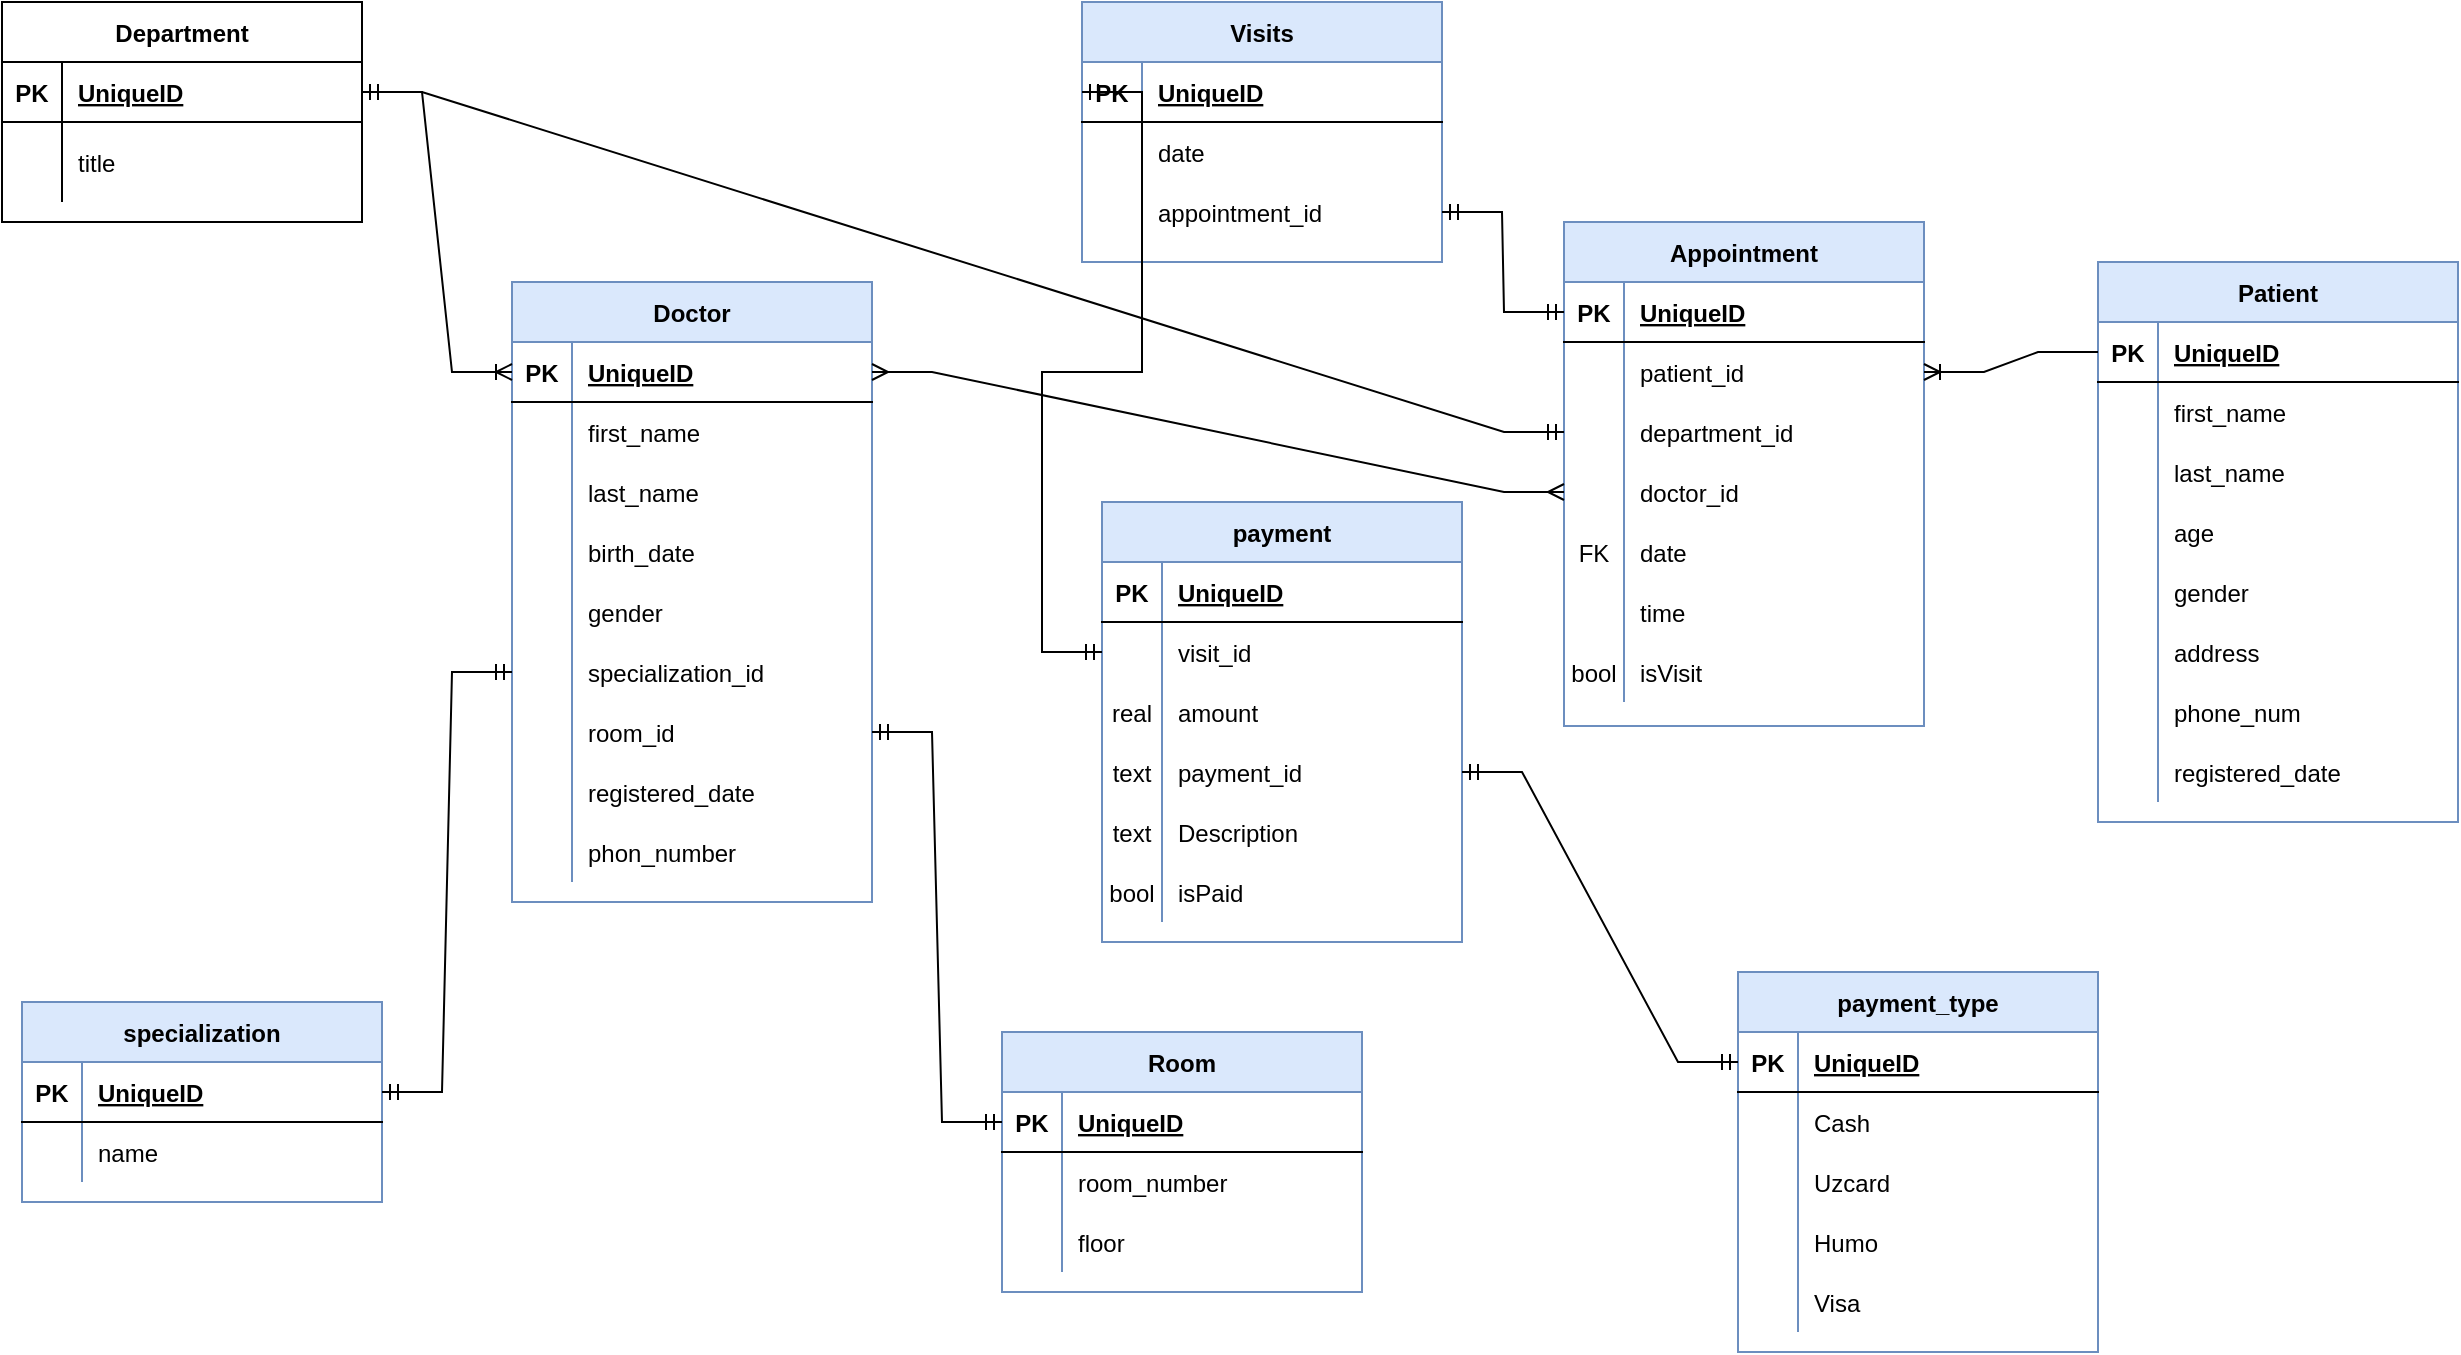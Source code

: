 <mxfile version="18.1.3" type="github" pages="2"><diagram id="1UZMCPJ7G4QK0lJZfHK3" name="Page-1"><mxGraphModel dx="1847" dy="768" grid="1" gridSize="10" guides="1" tooltips="1" connect="1" arrows="1" fold="1" page="1" pageScale="1" pageWidth="1654" pageHeight="2336" math="0" shadow="0"><root><mxCell id="0"/><mxCell id="1" parent="0"/><mxCell id="RbqxKeB2lzkSBw58VRss-2" value="Patient" style="shape=table;startSize=30;container=1;collapsible=1;childLayout=tableLayout;fixedRows=1;rowLines=0;fontStyle=1;align=center;resizeLast=1;fillColor=#dae8fc;strokeColor=#6c8ebf;" parent="1" vertex="1"><mxGeometry x="1068" y="150" width="180" height="280" as="geometry"/></mxCell><mxCell id="RbqxKeB2lzkSBw58VRss-3" value="" style="shape=tableRow;horizontal=0;startSize=0;swimlaneHead=0;swimlaneBody=0;fillColor=none;collapsible=0;dropTarget=0;points=[[0,0.5],[1,0.5]];portConstraint=eastwest;top=0;left=0;right=0;bottom=1;" parent="RbqxKeB2lzkSBw58VRss-2" vertex="1"><mxGeometry y="30" width="180" height="30" as="geometry"/></mxCell><mxCell id="RbqxKeB2lzkSBw58VRss-4" value="PK" style="shape=partialRectangle;connectable=0;fillColor=none;top=0;left=0;bottom=0;right=0;fontStyle=1;overflow=hidden;" parent="RbqxKeB2lzkSBw58VRss-3" vertex="1"><mxGeometry width="30" height="30" as="geometry"><mxRectangle width="30" height="30" as="alternateBounds"/></mxGeometry></mxCell><mxCell id="RbqxKeB2lzkSBw58VRss-5" value="UniqueID" style="shape=partialRectangle;connectable=0;fillColor=none;top=0;left=0;bottom=0;right=0;align=left;spacingLeft=6;fontStyle=5;overflow=hidden;" parent="RbqxKeB2lzkSBw58VRss-3" vertex="1"><mxGeometry x="30" width="150" height="30" as="geometry"><mxRectangle width="150" height="30" as="alternateBounds"/></mxGeometry></mxCell><mxCell id="RbqxKeB2lzkSBw58VRss-6" value="" style="shape=tableRow;horizontal=0;startSize=0;swimlaneHead=0;swimlaneBody=0;fillColor=none;collapsible=0;dropTarget=0;points=[[0,0.5],[1,0.5]];portConstraint=eastwest;top=0;left=0;right=0;bottom=0;" parent="RbqxKeB2lzkSBw58VRss-2" vertex="1"><mxGeometry y="60" width="180" height="30" as="geometry"/></mxCell><mxCell id="RbqxKeB2lzkSBw58VRss-7" value="" style="shape=partialRectangle;connectable=0;fillColor=none;top=0;left=0;bottom=0;right=0;editable=1;overflow=hidden;" parent="RbqxKeB2lzkSBw58VRss-6" vertex="1"><mxGeometry width="30" height="30" as="geometry"><mxRectangle width="30" height="30" as="alternateBounds"/></mxGeometry></mxCell><mxCell id="RbqxKeB2lzkSBw58VRss-8" value="first_name" style="shape=partialRectangle;connectable=0;fillColor=none;top=0;left=0;bottom=0;right=0;align=left;spacingLeft=6;overflow=hidden;" parent="RbqxKeB2lzkSBw58VRss-6" vertex="1"><mxGeometry x="30" width="150" height="30" as="geometry"><mxRectangle width="150" height="30" as="alternateBounds"/></mxGeometry></mxCell><mxCell id="RbqxKeB2lzkSBw58VRss-9" value="" style="shape=tableRow;horizontal=0;startSize=0;swimlaneHead=0;swimlaneBody=0;fillColor=none;collapsible=0;dropTarget=0;points=[[0,0.5],[1,0.5]];portConstraint=eastwest;top=0;left=0;right=0;bottom=0;" parent="RbqxKeB2lzkSBw58VRss-2" vertex="1"><mxGeometry y="90" width="180" height="30" as="geometry"/></mxCell><mxCell id="RbqxKeB2lzkSBw58VRss-10" value="" style="shape=partialRectangle;connectable=0;fillColor=none;top=0;left=0;bottom=0;right=0;editable=1;overflow=hidden;" parent="RbqxKeB2lzkSBw58VRss-9" vertex="1"><mxGeometry width="30" height="30" as="geometry"><mxRectangle width="30" height="30" as="alternateBounds"/></mxGeometry></mxCell><mxCell id="RbqxKeB2lzkSBw58VRss-11" value="last_name" style="shape=partialRectangle;connectable=0;fillColor=none;top=0;left=0;bottom=0;right=0;align=left;spacingLeft=6;overflow=hidden;" parent="RbqxKeB2lzkSBw58VRss-9" vertex="1"><mxGeometry x="30" width="150" height="30" as="geometry"><mxRectangle width="150" height="30" as="alternateBounds"/></mxGeometry></mxCell><mxCell id="RbqxKeB2lzkSBw58VRss-12" value="" style="shape=tableRow;horizontal=0;startSize=0;swimlaneHead=0;swimlaneBody=0;fillColor=none;collapsible=0;dropTarget=0;points=[[0,0.5],[1,0.5]];portConstraint=eastwest;top=0;left=0;right=0;bottom=0;" parent="RbqxKeB2lzkSBw58VRss-2" vertex="1"><mxGeometry y="120" width="180" height="30" as="geometry"/></mxCell><mxCell id="RbqxKeB2lzkSBw58VRss-13" value="" style="shape=partialRectangle;connectable=0;fillColor=none;top=0;left=0;bottom=0;right=0;editable=1;overflow=hidden;" parent="RbqxKeB2lzkSBw58VRss-12" vertex="1"><mxGeometry width="30" height="30" as="geometry"><mxRectangle width="30" height="30" as="alternateBounds"/></mxGeometry></mxCell><mxCell id="RbqxKeB2lzkSBw58VRss-14" value="age" style="shape=partialRectangle;connectable=0;fillColor=none;top=0;left=0;bottom=0;right=0;align=left;spacingLeft=6;overflow=hidden;" parent="RbqxKeB2lzkSBw58VRss-12" vertex="1"><mxGeometry x="30" width="150" height="30" as="geometry"><mxRectangle width="150" height="30" as="alternateBounds"/></mxGeometry></mxCell><mxCell id="RbqxKeB2lzkSBw58VRss-40" value="" style="shape=tableRow;horizontal=0;startSize=0;swimlaneHead=0;swimlaneBody=0;fillColor=none;collapsible=0;dropTarget=0;points=[[0,0.5],[1,0.5]];portConstraint=eastwest;top=0;left=0;right=0;bottom=0;" parent="RbqxKeB2lzkSBw58VRss-2" vertex="1"><mxGeometry y="150" width="180" height="30" as="geometry"/></mxCell><mxCell id="RbqxKeB2lzkSBw58VRss-41" value="" style="shape=partialRectangle;connectable=0;fillColor=none;top=0;left=0;bottom=0;right=0;editable=1;overflow=hidden;" parent="RbqxKeB2lzkSBw58VRss-40" vertex="1"><mxGeometry width="30" height="30" as="geometry"><mxRectangle width="30" height="30" as="alternateBounds"/></mxGeometry></mxCell><mxCell id="RbqxKeB2lzkSBw58VRss-42" value="gender" style="shape=partialRectangle;connectable=0;fillColor=none;top=0;left=0;bottom=0;right=0;align=left;spacingLeft=6;overflow=hidden;" parent="RbqxKeB2lzkSBw58VRss-40" vertex="1"><mxGeometry x="30" width="150" height="30" as="geometry"><mxRectangle width="150" height="30" as="alternateBounds"/></mxGeometry></mxCell><mxCell id="RbqxKeB2lzkSBw58VRss-80" value="" style="shape=tableRow;horizontal=0;startSize=0;swimlaneHead=0;swimlaneBody=0;fillColor=none;collapsible=0;dropTarget=0;points=[[0,0.5],[1,0.5]];portConstraint=eastwest;top=0;left=0;right=0;bottom=0;" parent="RbqxKeB2lzkSBw58VRss-2" vertex="1"><mxGeometry y="180" width="180" height="30" as="geometry"/></mxCell><mxCell id="RbqxKeB2lzkSBw58VRss-81" value="" style="shape=partialRectangle;connectable=0;fillColor=none;top=0;left=0;bottom=0;right=0;editable=1;overflow=hidden;" parent="RbqxKeB2lzkSBw58VRss-80" vertex="1"><mxGeometry width="30" height="30" as="geometry"><mxRectangle width="30" height="30" as="alternateBounds"/></mxGeometry></mxCell><mxCell id="RbqxKeB2lzkSBw58VRss-82" value="address" style="shape=partialRectangle;connectable=0;fillColor=none;top=0;left=0;bottom=0;right=0;align=left;spacingLeft=6;overflow=hidden;" parent="RbqxKeB2lzkSBw58VRss-80" vertex="1"><mxGeometry x="30" width="150" height="30" as="geometry"><mxRectangle width="150" height="30" as="alternateBounds"/></mxGeometry></mxCell><mxCell id="RbqxKeB2lzkSBw58VRss-84" value="" style="shape=tableRow;horizontal=0;startSize=0;swimlaneHead=0;swimlaneBody=0;fillColor=none;collapsible=0;dropTarget=0;points=[[0,0.5],[1,0.5]];portConstraint=eastwest;top=0;left=0;right=0;bottom=0;" parent="RbqxKeB2lzkSBw58VRss-2" vertex="1"><mxGeometry y="210" width="180" height="30" as="geometry"/></mxCell><mxCell id="RbqxKeB2lzkSBw58VRss-85" value="" style="shape=partialRectangle;connectable=0;fillColor=none;top=0;left=0;bottom=0;right=0;editable=1;overflow=hidden;" parent="RbqxKeB2lzkSBw58VRss-84" vertex="1"><mxGeometry width="30" height="30" as="geometry"><mxRectangle width="30" height="30" as="alternateBounds"/></mxGeometry></mxCell><mxCell id="RbqxKeB2lzkSBw58VRss-86" value="phone_num" style="shape=partialRectangle;connectable=0;fillColor=none;top=0;left=0;bottom=0;right=0;align=left;spacingLeft=6;overflow=hidden;" parent="RbqxKeB2lzkSBw58VRss-84" vertex="1"><mxGeometry x="30" width="150" height="30" as="geometry"><mxRectangle width="150" height="30" as="alternateBounds"/></mxGeometry></mxCell><mxCell id="RbqxKeB2lzkSBw58VRss-36" value="" style="shape=tableRow;horizontal=0;startSize=0;swimlaneHead=0;swimlaneBody=0;fillColor=none;collapsible=0;dropTarget=0;points=[[0,0.5],[1,0.5]];portConstraint=eastwest;top=0;left=0;right=0;bottom=0;" parent="RbqxKeB2lzkSBw58VRss-2" vertex="1"><mxGeometry y="240" width="180" height="30" as="geometry"/></mxCell><mxCell id="RbqxKeB2lzkSBw58VRss-37" value="" style="shape=partialRectangle;connectable=0;fillColor=none;top=0;left=0;bottom=0;right=0;editable=1;overflow=hidden;" parent="RbqxKeB2lzkSBw58VRss-36" vertex="1"><mxGeometry width="30" height="30" as="geometry"><mxRectangle width="30" height="30" as="alternateBounds"/></mxGeometry></mxCell><mxCell id="RbqxKeB2lzkSBw58VRss-38" value="registered_date" style="shape=partialRectangle;connectable=0;fillColor=none;top=0;left=0;bottom=0;right=0;align=left;spacingLeft=6;overflow=hidden;" parent="RbqxKeB2lzkSBw58VRss-36" vertex="1"><mxGeometry x="30" width="150" height="30" as="geometry"><mxRectangle width="150" height="30" as="alternateBounds"/></mxGeometry></mxCell><mxCell id="RbqxKeB2lzkSBw58VRss-15" value="Room" style="shape=table;startSize=30;container=1;collapsible=1;childLayout=tableLayout;fixedRows=1;rowLines=0;fontStyle=1;align=center;resizeLast=1;fillColor=#dae8fc;strokeColor=#6c8ebf;" parent="1" vertex="1"><mxGeometry x="520" y="535" width="180" height="130" as="geometry"/></mxCell><mxCell id="RbqxKeB2lzkSBw58VRss-16" value="" style="shape=tableRow;horizontal=0;startSize=0;swimlaneHead=0;swimlaneBody=0;fillColor=none;collapsible=0;dropTarget=0;points=[[0,0.5],[1,0.5]];portConstraint=eastwest;top=0;left=0;right=0;bottom=1;" parent="RbqxKeB2lzkSBw58VRss-15" vertex="1"><mxGeometry y="30" width="180" height="30" as="geometry"/></mxCell><mxCell id="RbqxKeB2lzkSBw58VRss-17" value="PK" style="shape=partialRectangle;connectable=0;fillColor=none;top=0;left=0;bottom=0;right=0;fontStyle=1;overflow=hidden;" parent="RbqxKeB2lzkSBw58VRss-16" vertex="1"><mxGeometry width="30" height="30" as="geometry"><mxRectangle width="30" height="30" as="alternateBounds"/></mxGeometry></mxCell><mxCell id="RbqxKeB2lzkSBw58VRss-18" value="UniqueID" style="shape=partialRectangle;connectable=0;fillColor=none;top=0;left=0;bottom=0;right=0;align=left;spacingLeft=6;fontStyle=5;overflow=hidden;" parent="RbqxKeB2lzkSBw58VRss-16" vertex="1"><mxGeometry x="30" width="150" height="30" as="geometry"><mxRectangle width="150" height="30" as="alternateBounds"/></mxGeometry></mxCell><mxCell id="RbqxKeB2lzkSBw58VRss-19" value="" style="shape=tableRow;horizontal=0;startSize=0;swimlaneHead=0;swimlaneBody=0;fillColor=none;collapsible=0;dropTarget=0;points=[[0,0.5],[1,0.5]];portConstraint=eastwest;top=0;left=0;right=0;bottom=0;" parent="RbqxKeB2lzkSBw58VRss-15" vertex="1"><mxGeometry y="60" width="180" height="30" as="geometry"/></mxCell><mxCell id="RbqxKeB2lzkSBw58VRss-20" value="" style="shape=partialRectangle;connectable=0;fillColor=none;top=0;left=0;bottom=0;right=0;editable=1;overflow=hidden;" parent="RbqxKeB2lzkSBw58VRss-19" vertex="1"><mxGeometry width="30" height="30" as="geometry"><mxRectangle width="30" height="30" as="alternateBounds"/></mxGeometry></mxCell><mxCell id="RbqxKeB2lzkSBw58VRss-21" value="room_number" style="shape=partialRectangle;connectable=0;fillColor=none;top=0;left=0;bottom=0;right=0;align=left;spacingLeft=6;overflow=hidden;" parent="RbqxKeB2lzkSBw58VRss-19" vertex="1"><mxGeometry x="30" width="150" height="30" as="geometry"><mxRectangle width="150" height="30" as="alternateBounds"/></mxGeometry></mxCell><mxCell id="RbqxKeB2lzkSBw58VRss-22" value="" style="shape=tableRow;horizontal=0;startSize=0;swimlaneHead=0;swimlaneBody=0;fillColor=none;collapsible=0;dropTarget=0;points=[[0,0.5],[1,0.5]];portConstraint=eastwest;top=0;left=0;right=0;bottom=0;" parent="RbqxKeB2lzkSBw58VRss-15" vertex="1"><mxGeometry y="90" width="180" height="30" as="geometry"/></mxCell><mxCell id="RbqxKeB2lzkSBw58VRss-23" value="" style="shape=partialRectangle;connectable=0;fillColor=none;top=0;left=0;bottom=0;right=0;editable=1;overflow=hidden;" parent="RbqxKeB2lzkSBw58VRss-22" vertex="1"><mxGeometry width="30" height="30" as="geometry"><mxRectangle width="30" height="30" as="alternateBounds"/></mxGeometry></mxCell><mxCell id="RbqxKeB2lzkSBw58VRss-24" value="floor" style="shape=partialRectangle;connectable=0;fillColor=none;top=0;left=0;bottom=0;right=0;align=left;spacingLeft=6;overflow=hidden;" parent="RbqxKeB2lzkSBw58VRss-22" vertex="1"><mxGeometry x="30" width="150" height="30" as="geometry"><mxRectangle width="150" height="30" as="alternateBounds"/></mxGeometry></mxCell><mxCell id="RbqxKeB2lzkSBw58VRss-43" value="Doctor" style="shape=table;startSize=30;container=1;collapsible=1;childLayout=tableLayout;fixedRows=1;rowLines=0;fontStyle=1;align=center;resizeLast=1;fillColor=#dae8fc;strokeColor=#6c8ebf;" parent="1" vertex="1"><mxGeometry x="275" y="160" width="180" height="310" as="geometry"/></mxCell><mxCell id="RbqxKeB2lzkSBw58VRss-44" value="" style="shape=tableRow;horizontal=0;startSize=0;swimlaneHead=0;swimlaneBody=0;fillColor=none;collapsible=0;dropTarget=0;points=[[0,0.5],[1,0.5]];portConstraint=eastwest;top=0;left=0;right=0;bottom=1;" parent="RbqxKeB2lzkSBw58VRss-43" vertex="1"><mxGeometry y="30" width="180" height="30" as="geometry"/></mxCell><mxCell id="RbqxKeB2lzkSBw58VRss-45" value="PK" style="shape=partialRectangle;connectable=0;fillColor=none;top=0;left=0;bottom=0;right=0;fontStyle=1;overflow=hidden;" parent="RbqxKeB2lzkSBw58VRss-44" vertex="1"><mxGeometry width="30" height="30" as="geometry"><mxRectangle width="30" height="30" as="alternateBounds"/></mxGeometry></mxCell><mxCell id="RbqxKeB2lzkSBw58VRss-46" value="UniqueID" style="shape=partialRectangle;connectable=0;fillColor=none;top=0;left=0;bottom=0;right=0;align=left;spacingLeft=6;fontStyle=5;overflow=hidden;" parent="RbqxKeB2lzkSBw58VRss-44" vertex="1"><mxGeometry x="30" width="150" height="30" as="geometry"><mxRectangle width="150" height="30" as="alternateBounds"/></mxGeometry></mxCell><mxCell id="RbqxKeB2lzkSBw58VRss-47" value="" style="shape=tableRow;horizontal=0;startSize=0;swimlaneHead=0;swimlaneBody=0;fillColor=none;collapsible=0;dropTarget=0;points=[[0,0.5],[1,0.5]];portConstraint=eastwest;top=0;left=0;right=0;bottom=0;" parent="RbqxKeB2lzkSBw58VRss-43" vertex="1"><mxGeometry y="60" width="180" height="30" as="geometry"/></mxCell><mxCell id="RbqxKeB2lzkSBw58VRss-48" value="" style="shape=partialRectangle;connectable=0;fillColor=none;top=0;left=0;bottom=0;right=0;editable=1;overflow=hidden;" parent="RbqxKeB2lzkSBw58VRss-47" vertex="1"><mxGeometry width="30" height="30" as="geometry"><mxRectangle width="30" height="30" as="alternateBounds"/></mxGeometry></mxCell><mxCell id="RbqxKeB2lzkSBw58VRss-49" value="first_name" style="shape=partialRectangle;connectable=0;fillColor=none;top=0;left=0;bottom=0;right=0;align=left;spacingLeft=6;overflow=hidden;" parent="RbqxKeB2lzkSBw58VRss-47" vertex="1"><mxGeometry x="30" width="150" height="30" as="geometry"><mxRectangle width="150" height="30" as="alternateBounds"/></mxGeometry></mxCell><mxCell id="RbqxKeB2lzkSBw58VRss-50" value="" style="shape=tableRow;horizontal=0;startSize=0;swimlaneHead=0;swimlaneBody=0;fillColor=none;collapsible=0;dropTarget=0;points=[[0,0.5],[1,0.5]];portConstraint=eastwest;top=0;left=0;right=0;bottom=0;" parent="RbqxKeB2lzkSBw58VRss-43" vertex="1"><mxGeometry y="90" width="180" height="30" as="geometry"/></mxCell><mxCell id="RbqxKeB2lzkSBw58VRss-51" value="" style="shape=partialRectangle;connectable=0;fillColor=none;top=0;left=0;bottom=0;right=0;editable=1;overflow=hidden;" parent="RbqxKeB2lzkSBw58VRss-50" vertex="1"><mxGeometry width="30" height="30" as="geometry"><mxRectangle width="30" height="30" as="alternateBounds"/></mxGeometry></mxCell><mxCell id="RbqxKeB2lzkSBw58VRss-52" value="last_name" style="shape=partialRectangle;connectable=0;fillColor=none;top=0;left=0;bottom=0;right=0;align=left;spacingLeft=6;overflow=hidden;" parent="RbqxKeB2lzkSBw58VRss-50" vertex="1"><mxGeometry x="30" width="150" height="30" as="geometry"><mxRectangle width="150" height="30" as="alternateBounds"/></mxGeometry></mxCell><mxCell id="RbqxKeB2lzkSBw58VRss-53" value="" style="shape=tableRow;horizontal=0;startSize=0;swimlaneHead=0;swimlaneBody=0;fillColor=none;collapsible=0;dropTarget=0;points=[[0,0.5],[1,0.5]];portConstraint=eastwest;top=0;left=0;right=0;bottom=0;" parent="RbqxKeB2lzkSBw58VRss-43" vertex="1"><mxGeometry y="120" width="180" height="30" as="geometry"/></mxCell><mxCell id="RbqxKeB2lzkSBw58VRss-54" value="" style="shape=partialRectangle;connectable=0;fillColor=none;top=0;left=0;bottom=0;right=0;editable=1;overflow=hidden;" parent="RbqxKeB2lzkSBw58VRss-53" vertex="1"><mxGeometry width="30" height="30" as="geometry"><mxRectangle width="30" height="30" as="alternateBounds"/></mxGeometry></mxCell><mxCell id="RbqxKeB2lzkSBw58VRss-55" value="birth_date" style="shape=partialRectangle;connectable=0;fillColor=none;top=0;left=0;bottom=0;right=0;align=left;spacingLeft=6;overflow=hidden;" parent="RbqxKeB2lzkSBw58VRss-53" vertex="1"><mxGeometry x="30" width="150" height="30" as="geometry"><mxRectangle width="150" height="30" as="alternateBounds"/></mxGeometry></mxCell><mxCell id="RbqxKeB2lzkSBw58VRss-118" value="" style="shape=tableRow;horizontal=0;startSize=0;swimlaneHead=0;swimlaneBody=0;fillColor=none;collapsible=0;dropTarget=0;points=[[0,0.5],[1,0.5]];portConstraint=eastwest;top=0;left=0;right=0;bottom=0;" parent="RbqxKeB2lzkSBw58VRss-43" vertex="1"><mxGeometry y="150" width="180" height="30" as="geometry"/></mxCell><mxCell id="RbqxKeB2lzkSBw58VRss-119" value="" style="shape=partialRectangle;connectable=0;fillColor=none;top=0;left=0;bottom=0;right=0;editable=1;overflow=hidden;" parent="RbqxKeB2lzkSBw58VRss-118" vertex="1"><mxGeometry width="30" height="30" as="geometry"><mxRectangle width="30" height="30" as="alternateBounds"/></mxGeometry></mxCell><mxCell id="RbqxKeB2lzkSBw58VRss-120" value="gender" style="shape=partialRectangle;connectable=0;fillColor=none;top=0;left=0;bottom=0;right=0;align=left;spacingLeft=6;overflow=hidden;" parent="RbqxKeB2lzkSBw58VRss-118" vertex="1"><mxGeometry x="30" width="150" height="30" as="geometry"><mxRectangle width="150" height="30" as="alternateBounds"/></mxGeometry></mxCell><mxCell id="RbqxKeB2lzkSBw58VRss-57" value="" style="shape=tableRow;horizontal=0;startSize=0;swimlaneHead=0;swimlaneBody=0;fillColor=none;collapsible=0;dropTarget=0;points=[[0,0.5],[1,0.5]];portConstraint=eastwest;top=0;left=0;right=0;bottom=0;" parent="RbqxKeB2lzkSBw58VRss-43" vertex="1"><mxGeometry y="180" width="180" height="30" as="geometry"/></mxCell><mxCell id="RbqxKeB2lzkSBw58VRss-58" value="" style="shape=partialRectangle;connectable=0;fillColor=none;top=0;left=0;bottom=0;right=0;editable=1;overflow=hidden;" parent="RbqxKeB2lzkSBw58VRss-57" vertex="1"><mxGeometry width="30" height="30" as="geometry"><mxRectangle width="30" height="30" as="alternateBounds"/></mxGeometry></mxCell><mxCell id="RbqxKeB2lzkSBw58VRss-59" value="specialization_id" style="shape=partialRectangle;connectable=0;fillColor=none;top=0;left=0;bottom=0;right=0;align=left;spacingLeft=6;overflow=hidden;" parent="RbqxKeB2lzkSBw58VRss-57" vertex="1"><mxGeometry x="30" width="150" height="30" as="geometry"><mxRectangle width="150" height="30" as="alternateBounds"/></mxGeometry></mxCell><mxCell id="RbqxKeB2lzkSBw58VRss-60" value="" style="shape=tableRow;horizontal=0;startSize=0;swimlaneHead=0;swimlaneBody=0;fillColor=none;collapsible=0;dropTarget=0;points=[[0,0.5],[1,0.5]];portConstraint=eastwest;top=0;left=0;right=0;bottom=0;" parent="RbqxKeB2lzkSBw58VRss-43" vertex="1"><mxGeometry y="210" width="180" height="30" as="geometry"/></mxCell><mxCell id="RbqxKeB2lzkSBw58VRss-61" value="" style="shape=partialRectangle;connectable=0;fillColor=none;top=0;left=0;bottom=0;right=0;editable=1;overflow=hidden;" parent="RbqxKeB2lzkSBw58VRss-60" vertex="1"><mxGeometry width="30" height="30" as="geometry"><mxRectangle width="30" height="30" as="alternateBounds"/></mxGeometry></mxCell><mxCell id="RbqxKeB2lzkSBw58VRss-62" value="room_id" style="shape=partialRectangle;connectable=0;fillColor=none;top=0;left=0;bottom=0;right=0;align=left;spacingLeft=6;overflow=hidden;" parent="RbqxKeB2lzkSBw58VRss-60" vertex="1"><mxGeometry x="30" width="150" height="30" as="geometry"><mxRectangle width="150" height="30" as="alternateBounds"/></mxGeometry></mxCell><mxCell id="RbqxKeB2lzkSBw58VRss-63" value="" style="shape=tableRow;horizontal=0;startSize=0;swimlaneHead=0;swimlaneBody=0;fillColor=none;collapsible=0;dropTarget=0;points=[[0,0.5],[1,0.5]];portConstraint=eastwest;top=0;left=0;right=0;bottom=0;" parent="RbqxKeB2lzkSBw58VRss-43" vertex="1"><mxGeometry y="240" width="180" height="30" as="geometry"/></mxCell><mxCell id="RbqxKeB2lzkSBw58VRss-64" value="" style="shape=partialRectangle;connectable=0;fillColor=none;top=0;left=0;bottom=0;right=0;editable=1;overflow=hidden;" parent="RbqxKeB2lzkSBw58VRss-63" vertex="1"><mxGeometry width="30" height="30" as="geometry"><mxRectangle width="30" height="30" as="alternateBounds"/></mxGeometry></mxCell><mxCell id="RbqxKeB2lzkSBw58VRss-65" value="registered_date" style="shape=partialRectangle;connectable=0;fillColor=none;top=0;left=0;bottom=0;right=0;align=left;spacingLeft=6;overflow=hidden;" parent="RbqxKeB2lzkSBw58VRss-63" vertex="1"><mxGeometry x="30" width="150" height="30" as="geometry"><mxRectangle width="150" height="30" as="alternateBounds"/></mxGeometry></mxCell><mxCell id="FU3_HG3qRg0D6wSIpd39-19" value="" style="shape=tableRow;horizontal=0;startSize=0;swimlaneHead=0;swimlaneBody=0;fillColor=none;collapsible=0;dropTarget=0;points=[[0,0.5],[1,0.5]];portConstraint=eastwest;top=0;left=0;right=0;bottom=0;" parent="RbqxKeB2lzkSBw58VRss-43" vertex="1"><mxGeometry y="270" width="180" height="30" as="geometry"/></mxCell><mxCell id="FU3_HG3qRg0D6wSIpd39-20" value="" style="shape=partialRectangle;connectable=0;fillColor=none;top=0;left=0;bottom=0;right=0;editable=1;overflow=hidden;" parent="FU3_HG3qRg0D6wSIpd39-19" vertex="1"><mxGeometry width="30" height="30" as="geometry"><mxRectangle width="30" height="30" as="alternateBounds"/></mxGeometry></mxCell><mxCell id="FU3_HG3qRg0D6wSIpd39-21" value="phon_number" style="shape=partialRectangle;connectable=0;fillColor=none;top=0;left=0;bottom=0;right=0;align=left;spacingLeft=6;overflow=hidden;" parent="FU3_HG3qRg0D6wSIpd39-19" vertex="1"><mxGeometry x="30" width="150" height="30" as="geometry"><mxRectangle width="150" height="30" as="alternateBounds"/></mxGeometry></mxCell><mxCell id="RbqxKeB2lzkSBw58VRss-66" value="specialization" style="shape=table;startSize=30;container=1;collapsible=1;childLayout=tableLayout;fixedRows=1;rowLines=0;fontStyle=1;align=center;resizeLast=1;fillColor=#dae8fc;strokeColor=#6c8ebf;" parent="1" vertex="1"><mxGeometry x="30" y="520" width="180" height="100" as="geometry"/></mxCell><mxCell id="RbqxKeB2lzkSBw58VRss-67" value="" style="shape=tableRow;horizontal=0;startSize=0;swimlaneHead=0;swimlaneBody=0;fillColor=none;collapsible=0;dropTarget=0;points=[[0,0.5],[1,0.5]];portConstraint=eastwest;top=0;left=0;right=0;bottom=1;" parent="RbqxKeB2lzkSBw58VRss-66" vertex="1"><mxGeometry y="30" width="180" height="30" as="geometry"/></mxCell><mxCell id="RbqxKeB2lzkSBw58VRss-68" value="PK" style="shape=partialRectangle;connectable=0;fillColor=none;top=0;left=0;bottom=0;right=0;fontStyle=1;overflow=hidden;" parent="RbqxKeB2lzkSBw58VRss-67" vertex="1"><mxGeometry width="30" height="30" as="geometry"><mxRectangle width="30" height="30" as="alternateBounds"/></mxGeometry></mxCell><mxCell id="RbqxKeB2lzkSBw58VRss-69" value="UniqueID" style="shape=partialRectangle;connectable=0;fillColor=none;top=0;left=0;bottom=0;right=0;align=left;spacingLeft=6;fontStyle=5;overflow=hidden;" parent="RbqxKeB2lzkSBw58VRss-67" vertex="1"><mxGeometry x="30" width="150" height="30" as="geometry"><mxRectangle width="150" height="30" as="alternateBounds"/></mxGeometry></mxCell><mxCell id="RbqxKeB2lzkSBw58VRss-70" value="" style="shape=tableRow;horizontal=0;startSize=0;swimlaneHead=0;swimlaneBody=0;fillColor=none;collapsible=0;dropTarget=0;points=[[0,0.5],[1,0.5]];portConstraint=eastwest;top=0;left=0;right=0;bottom=0;" parent="RbqxKeB2lzkSBw58VRss-66" vertex="1"><mxGeometry y="60" width="180" height="30" as="geometry"/></mxCell><mxCell id="RbqxKeB2lzkSBw58VRss-71" value="" style="shape=partialRectangle;connectable=0;fillColor=none;top=0;left=0;bottom=0;right=0;editable=1;overflow=hidden;" parent="RbqxKeB2lzkSBw58VRss-70" vertex="1"><mxGeometry width="30" height="30" as="geometry"><mxRectangle width="30" height="30" as="alternateBounds"/></mxGeometry></mxCell><mxCell id="RbqxKeB2lzkSBw58VRss-72" value="name" style="shape=partialRectangle;connectable=0;fillColor=none;top=0;left=0;bottom=0;right=0;align=left;spacingLeft=6;overflow=hidden;" parent="RbqxKeB2lzkSBw58VRss-70" vertex="1"><mxGeometry x="30" width="150" height="30" as="geometry"><mxRectangle width="150" height="30" as="alternateBounds"/></mxGeometry></mxCell><mxCell id="RbqxKeB2lzkSBw58VRss-87" value="Visits" style="shape=table;startSize=30;container=1;collapsible=1;childLayout=tableLayout;fixedRows=1;rowLines=0;fontStyle=1;align=center;resizeLast=1;fillColor=#dae8fc;strokeColor=#6c8ebf;" parent="1" vertex="1"><mxGeometry x="560" y="20" width="180" height="130" as="geometry"/></mxCell><mxCell id="RbqxKeB2lzkSBw58VRss-88" value="" style="shape=tableRow;horizontal=0;startSize=0;swimlaneHead=0;swimlaneBody=0;fillColor=none;collapsible=0;dropTarget=0;points=[[0,0.5],[1,0.5]];portConstraint=eastwest;top=0;left=0;right=0;bottom=1;" parent="RbqxKeB2lzkSBw58VRss-87" vertex="1"><mxGeometry y="30" width="180" height="30" as="geometry"/></mxCell><mxCell id="RbqxKeB2lzkSBw58VRss-89" value="PK" style="shape=partialRectangle;connectable=0;fillColor=none;top=0;left=0;bottom=0;right=0;fontStyle=1;overflow=hidden;" parent="RbqxKeB2lzkSBw58VRss-88" vertex="1"><mxGeometry width="30" height="30" as="geometry"><mxRectangle width="30" height="30" as="alternateBounds"/></mxGeometry></mxCell><mxCell id="RbqxKeB2lzkSBw58VRss-90" value="UniqueID" style="shape=partialRectangle;connectable=0;fillColor=none;top=0;left=0;bottom=0;right=0;align=left;spacingLeft=6;fontStyle=5;overflow=hidden;" parent="RbqxKeB2lzkSBw58VRss-88" vertex="1"><mxGeometry x="30" width="150" height="30" as="geometry"><mxRectangle width="150" height="30" as="alternateBounds"/></mxGeometry></mxCell><mxCell id="RbqxKeB2lzkSBw58VRss-94" value="" style="shape=tableRow;horizontal=0;startSize=0;swimlaneHead=0;swimlaneBody=0;fillColor=none;collapsible=0;dropTarget=0;points=[[0,0.5],[1,0.5]];portConstraint=eastwest;top=0;left=0;right=0;bottom=0;" parent="RbqxKeB2lzkSBw58VRss-87" vertex="1"><mxGeometry y="60" width="180" height="30" as="geometry"/></mxCell><mxCell id="RbqxKeB2lzkSBw58VRss-95" value="" style="shape=partialRectangle;connectable=0;fillColor=none;top=0;left=0;bottom=0;right=0;editable=1;overflow=hidden;" parent="RbqxKeB2lzkSBw58VRss-94" vertex="1"><mxGeometry width="30" height="30" as="geometry"><mxRectangle width="30" height="30" as="alternateBounds"/></mxGeometry></mxCell><mxCell id="RbqxKeB2lzkSBw58VRss-96" value="date" style="shape=partialRectangle;connectable=0;fillColor=none;top=0;left=0;bottom=0;right=0;align=left;spacingLeft=6;overflow=hidden;" parent="RbqxKeB2lzkSBw58VRss-94" vertex="1"><mxGeometry x="30" width="150" height="30" as="geometry"><mxRectangle width="150" height="30" as="alternateBounds"/></mxGeometry></mxCell><mxCell id="RbqxKeB2lzkSBw58VRss-97" value="" style="shape=tableRow;horizontal=0;startSize=0;swimlaneHead=0;swimlaneBody=0;fillColor=none;collapsible=0;dropTarget=0;points=[[0,0.5],[1,0.5]];portConstraint=eastwest;top=0;left=0;right=0;bottom=0;" parent="RbqxKeB2lzkSBw58VRss-87" vertex="1"><mxGeometry y="90" width="180" height="30" as="geometry"/></mxCell><mxCell id="RbqxKeB2lzkSBw58VRss-98" value="" style="shape=partialRectangle;connectable=0;fillColor=none;top=0;left=0;bottom=0;right=0;editable=1;overflow=hidden;" parent="RbqxKeB2lzkSBw58VRss-97" vertex="1"><mxGeometry width="30" height="30" as="geometry"><mxRectangle width="30" height="30" as="alternateBounds"/></mxGeometry></mxCell><mxCell id="RbqxKeB2lzkSBw58VRss-99" value="appointment_id" style="shape=partialRectangle;connectable=0;fillColor=none;top=0;left=0;bottom=0;right=0;align=left;spacingLeft=6;overflow=hidden;" parent="RbqxKeB2lzkSBw58VRss-97" vertex="1"><mxGeometry x="30" width="150" height="30" as="geometry"><mxRectangle width="150" height="30" as="alternateBounds"/></mxGeometry></mxCell><mxCell id="RbqxKeB2lzkSBw58VRss-100" value="Appointment" style="shape=table;startSize=30;container=1;collapsible=1;childLayout=tableLayout;fixedRows=1;rowLines=0;fontStyle=1;align=center;resizeLast=1;fillColor=#dae8fc;strokeColor=#6c8ebf;" parent="1" vertex="1"><mxGeometry x="801" y="130" width="180" height="252" as="geometry"/></mxCell><mxCell id="RbqxKeB2lzkSBw58VRss-101" value="" style="shape=tableRow;horizontal=0;startSize=0;swimlaneHead=0;swimlaneBody=0;fillColor=none;collapsible=0;dropTarget=0;points=[[0,0.5],[1,0.5]];portConstraint=eastwest;top=0;left=0;right=0;bottom=1;" parent="RbqxKeB2lzkSBw58VRss-100" vertex="1"><mxGeometry y="30" width="180" height="30" as="geometry"/></mxCell><mxCell id="RbqxKeB2lzkSBw58VRss-102" value="PK" style="shape=partialRectangle;connectable=0;fillColor=none;top=0;left=0;bottom=0;right=0;fontStyle=1;overflow=hidden;" parent="RbqxKeB2lzkSBw58VRss-101" vertex="1"><mxGeometry width="30" height="30" as="geometry"><mxRectangle width="30" height="30" as="alternateBounds"/></mxGeometry></mxCell><mxCell id="RbqxKeB2lzkSBw58VRss-103" value="UniqueID" style="shape=partialRectangle;connectable=0;fillColor=none;top=0;left=0;bottom=0;right=0;align=left;spacingLeft=6;fontStyle=5;overflow=hidden;" parent="RbqxKeB2lzkSBw58VRss-101" vertex="1"><mxGeometry x="30" width="150" height="30" as="geometry"><mxRectangle width="150" height="30" as="alternateBounds"/></mxGeometry></mxCell><mxCell id="RbqxKeB2lzkSBw58VRss-104" value="" style="shape=tableRow;horizontal=0;startSize=0;swimlaneHead=0;swimlaneBody=0;fillColor=none;collapsible=0;dropTarget=0;points=[[0,0.5],[1,0.5]];portConstraint=eastwest;top=0;left=0;right=0;bottom=0;" parent="RbqxKeB2lzkSBw58VRss-100" vertex="1"><mxGeometry y="60" width="180" height="30" as="geometry"/></mxCell><mxCell id="RbqxKeB2lzkSBw58VRss-105" value="" style="shape=partialRectangle;connectable=0;fillColor=none;top=0;left=0;bottom=0;right=0;editable=1;overflow=hidden;" parent="RbqxKeB2lzkSBw58VRss-104" vertex="1"><mxGeometry width="30" height="30" as="geometry"><mxRectangle width="30" height="30" as="alternateBounds"/></mxGeometry></mxCell><mxCell id="RbqxKeB2lzkSBw58VRss-106" value="patient_id" style="shape=partialRectangle;connectable=0;fillColor=none;top=0;left=0;bottom=0;right=0;align=left;spacingLeft=6;overflow=hidden;" parent="RbqxKeB2lzkSBw58VRss-104" vertex="1"><mxGeometry x="30" width="150" height="30" as="geometry"><mxRectangle width="150" height="30" as="alternateBounds"/></mxGeometry></mxCell><mxCell id="zmP77A0yeFhzsQNUKT6b-5" value="" style="shape=tableRow;horizontal=0;startSize=0;swimlaneHead=0;swimlaneBody=0;fillColor=none;collapsible=0;dropTarget=0;points=[[0,0.5],[1,0.5]];portConstraint=eastwest;top=0;left=0;right=0;bottom=0;" parent="RbqxKeB2lzkSBw58VRss-100" vertex="1"><mxGeometry y="90" width="180" height="30" as="geometry"/></mxCell><mxCell id="zmP77A0yeFhzsQNUKT6b-6" value="" style="shape=partialRectangle;connectable=0;fillColor=none;top=0;left=0;bottom=0;right=0;editable=1;overflow=hidden;" parent="zmP77A0yeFhzsQNUKT6b-5" vertex="1"><mxGeometry width="30" height="30" as="geometry"><mxRectangle width="30" height="30" as="alternateBounds"/></mxGeometry></mxCell><mxCell id="zmP77A0yeFhzsQNUKT6b-7" value="department_id" style="shape=partialRectangle;connectable=0;fillColor=none;top=0;left=0;bottom=0;right=0;align=left;spacingLeft=6;overflow=hidden;" parent="zmP77A0yeFhzsQNUKT6b-5" vertex="1"><mxGeometry x="30" width="150" height="30" as="geometry"><mxRectangle width="150" height="30" as="alternateBounds"/></mxGeometry></mxCell><mxCell id="RbqxKeB2lzkSBw58VRss-107" value="" style="shape=tableRow;horizontal=0;startSize=0;swimlaneHead=0;swimlaneBody=0;fillColor=none;collapsible=0;dropTarget=0;points=[[0,0.5],[1,0.5]];portConstraint=eastwest;top=0;left=0;right=0;bottom=0;" parent="RbqxKeB2lzkSBw58VRss-100" vertex="1"><mxGeometry y="120" width="180" height="30" as="geometry"/></mxCell><mxCell id="RbqxKeB2lzkSBw58VRss-108" value="" style="shape=partialRectangle;connectable=0;fillColor=none;top=0;left=0;bottom=0;right=0;editable=1;overflow=hidden;" parent="RbqxKeB2lzkSBw58VRss-107" vertex="1"><mxGeometry width="30" height="30" as="geometry"><mxRectangle width="30" height="30" as="alternateBounds"/></mxGeometry></mxCell><mxCell id="RbqxKeB2lzkSBw58VRss-109" value="doctor_id" style="shape=partialRectangle;connectable=0;fillColor=none;top=0;left=0;bottom=0;right=0;align=left;spacingLeft=6;overflow=hidden;" parent="RbqxKeB2lzkSBw58VRss-107" vertex="1"><mxGeometry x="30" width="150" height="30" as="geometry"><mxRectangle width="150" height="30" as="alternateBounds"/></mxGeometry></mxCell><mxCell id="RbqxKeB2lzkSBw58VRss-110" value="" style="shape=tableRow;horizontal=0;startSize=0;swimlaneHead=0;swimlaneBody=0;fillColor=none;collapsible=0;dropTarget=0;points=[[0,0.5],[1,0.5]];portConstraint=eastwest;top=0;left=0;right=0;bottom=0;" parent="RbqxKeB2lzkSBw58VRss-100" vertex="1"><mxGeometry y="150" width="180" height="30" as="geometry"/></mxCell><mxCell id="RbqxKeB2lzkSBw58VRss-111" value="FK" style="shape=partialRectangle;connectable=0;fillColor=none;top=0;left=0;bottom=0;right=0;editable=1;overflow=hidden;" parent="RbqxKeB2lzkSBw58VRss-110" vertex="1"><mxGeometry width="30" height="30" as="geometry"><mxRectangle width="30" height="30" as="alternateBounds"/></mxGeometry></mxCell><mxCell id="RbqxKeB2lzkSBw58VRss-112" value="date" style="shape=partialRectangle;connectable=0;fillColor=none;top=0;left=0;bottom=0;right=0;align=left;spacingLeft=6;overflow=hidden;" parent="RbqxKeB2lzkSBw58VRss-110" vertex="1"><mxGeometry x="30" width="150" height="30" as="geometry"><mxRectangle width="150" height="30" as="alternateBounds"/></mxGeometry></mxCell><mxCell id="zmP77A0yeFhzsQNUKT6b-2" value="" style="shape=tableRow;horizontal=0;startSize=0;swimlaneHead=0;swimlaneBody=0;fillColor=none;collapsible=0;dropTarget=0;points=[[0,0.5],[1,0.5]];portConstraint=eastwest;top=0;left=0;right=0;bottom=0;" parent="RbqxKeB2lzkSBw58VRss-100" vertex="1"><mxGeometry y="180" width="180" height="30" as="geometry"/></mxCell><mxCell id="zmP77A0yeFhzsQNUKT6b-3" value="" style="shape=partialRectangle;connectable=0;fillColor=none;top=0;left=0;bottom=0;right=0;editable=1;overflow=hidden;" parent="zmP77A0yeFhzsQNUKT6b-2" vertex="1"><mxGeometry width="30" height="30" as="geometry"><mxRectangle width="30" height="30" as="alternateBounds"/></mxGeometry></mxCell><mxCell id="zmP77A0yeFhzsQNUKT6b-4" value="time" style="shape=partialRectangle;connectable=0;fillColor=none;top=0;left=0;bottom=0;right=0;align=left;spacingLeft=6;overflow=hidden;" parent="zmP77A0yeFhzsQNUKT6b-2" vertex="1"><mxGeometry x="30" width="150" height="30" as="geometry"><mxRectangle width="150" height="30" as="alternateBounds"/></mxGeometry></mxCell><mxCell id="FU3_HG3qRg0D6wSIpd39-15" value="" style="shape=tableRow;horizontal=0;startSize=0;swimlaneHead=0;swimlaneBody=0;fillColor=none;collapsible=0;dropTarget=0;points=[[0,0.5],[1,0.5]];portConstraint=eastwest;top=0;left=0;right=0;bottom=0;" parent="RbqxKeB2lzkSBw58VRss-100" vertex="1"><mxGeometry y="210" width="180" height="30" as="geometry"/></mxCell><mxCell id="FU3_HG3qRg0D6wSIpd39-16" value="bool" style="shape=partialRectangle;connectable=0;fillColor=none;top=0;left=0;bottom=0;right=0;editable=1;overflow=hidden;" parent="FU3_HG3qRg0D6wSIpd39-15" vertex="1"><mxGeometry width="30" height="30" as="geometry"><mxRectangle width="30" height="30" as="alternateBounds"/></mxGeometry></mxCell><mxCell id="FU3_HG3qRg0D6wSIpd39-17" value="isVisit" style="shape=partialRectangle;connectable=0;fillColor=none;top=0;left=0;bottom=0;right=0;align=left;spacingLeft=6;overflow=hidden;" parent="FU3_HG3qRg0D6wSIpd39-15" vertex="1"><mxGeometry x="30" width="150" height="30" as="geometry"><mxRectangle width="150" height="30" as="alternateBounds"/></mxGeometry></mxCell><mxCell id="FU3_HG3qRg0D6wSIpd39-1" value="payment" style="shape=table;startSize=30;container=1;collapsible=1;childLayout=tableLayout;fixedRows=1;rowLines=0;fontStyle=1;align=center;resizeLast=1;fillColor=#dae8fc;strokeColor=#6c8ebf;" parent="1" vertex="1"><mxGeometry x="570" y="270" width="180" height="220" as="geometry"/></mxCell><mxCell id="FU3_HG3qRg0D6wSIpd39-2" value="" style="shape=tableRow;horizontal=0;startSize=0;swimlaneHead=0;swimlaneBody=0;fillColor=none;collapsible=0;dropTarget=0;points=[[0,0.5],[1,0.5]];portConstraint=eastwest;top=0;left=0;right=0;bottom=1;" parent="FU3_HG3qRg0D6wSIpd39-1" vertex="1"><mxGeometry y="30" width="180" height="30" as="geometry"/></mxCell><mxCell id="FU3_HG3qRg0D6wSIpd39-3" value="PK" style="shape=partialRectangle;connectable=0;fillColor=none;top=0;left=0;bottom=0;right=0;fontStyle=1;overflow=hidden;" parent="FU3_HG3qRg0D6wSIpd39-2" vertex="1"><mxGeometry width="30" height="30" as="geometry"><mxRectangle width="30" height="30" as="alternateBounds"/></mxGeometry></mxCell><mxCell id="FU3_HG3qRg0D6wSIpd39-4" value="UniqueID" style="shape=partialRectangle;connectable=0;fillColor=none;top=0;left=0;bottom=0;right=0;align=left;spacingLeft=6;fontStyle=5;overflow=hidden;" parent="FU3_HG3qRg0D6wSIpd39-2" vertex="1"><mxGeometry x="30" width="150" height="30" as="geometry"><mxRectangle width="150" height="30" as="alternateBounds"/></mxGeometry></mxCell><mxCell id="FU3_HG3qRg0D6wSIpd39-5" value="" style="shape=tableRow;horizontal=0;startSize=0;swimlaneHead=0;swimlaneBody=0;fillColor=none;collapsible=0;dropTarget=0;points=[[0,0.5],[1,0.5]];portConstraint=eastwest;top=0;left=0;right=0;bottom=0;" parent="FU3_HG3qRg0D6wSIpd39-1" vertex="1"><mxGeometry y="60" width="180" height="30" as="geometry"/></mxCell><mxCell id="FU3_HG3qRg0D6wSIpd39-6" value="" style="shape=partialRectangle;connectable=0;fillColor=none;top=0;left=0;bottom=0;right=0;editable=1;overflow=hidden;" parent="FU3_HG3qRg0D6wSIpd39-5" vertex="1"><mxGeometry width="30" height="30" as="geometry"><mxRectangle width="30" height="30" as="alternateBounds"/></mxGeometry></mxCell><mxCell id="FU3_HG3qRg0D6wSIpd39-7" value="visit_id" style="shape=partialRectangle;connectable=0;fillColor=none;top=0;left=0;bottom=0;right=0;align=left;spacingLeft=6;overflow=hidden;" parent="FU3_HG3qRg0D6wSIpd39-5" vertex="1"><mxGeometry x="30" width="150" height="30" as="geometry"><mxRectangle width="150" height="30" as="alternateBounds"/></mxGeometry></mxCell><mxCell id="FU3_HG3qRg0D6wSIpd39-8" value="" style="shape=tableRow;horizontal=0;startSize=0;swimlaneHead=0;swimlaneBody=0;fillColor=none;collapsible=0;dropTarget=0;points=[[0,0.5],[1,0.5]];portConstraint=eastwest;top=0;left=0;right=0;bottom=0;" parent="FU3_HG3qRg0D6wSIpd39-1" vertex="1"><mxGeometry y="90" width="180" height="30" as="geometry"/></mxCell><mxCell id="FU3_HG3qRg0D6wSIpd39-9" value="real" style="shape=partialRectangle;connectable=0;fillColor=none;top=0;left=0;bottom=0;right=0;editable=1;overflow=hidden;" parent="FU3_HG3qRg0D6wSIpd39-8" vertex="1"><mxGeometry width="30" height="30" as="geometry"><mxRectangle width="30" height="30" as="alternateBounds"/></mxGeometry></mxCell><mxCell id="FU3_HG3qRg0D6wSIpd39-10" value="amount" style="shape=partialRectangle;connectable=0;fillColor=none;top=0;left=0;bottom=0;right=0;align=left;spacingLeft=6;overflow=hidden;" parent="FU3_HG3qRg0D6wSIpd39-8" vertex="1"><mxGeometry x="30" width="150" height="30" as="geometry"><mxRectangle width="150" height="30" as="alternateBounds"/></mxGeometry></mxCell><mxCell id="HA5l7xy_6vK0CulAkpve-17" value="" style="shape=tableRow;horizontal=0;startSize=0;swimlaneHead=0;swimlaneBody=0;fillColor=none;collapsible=0;dropTarget=0;points=[[0,0.5],[1,0.5]];portConstraint=eastwest;top=0;left=0;right=0;bottom=0;" parent="FU3_HG3qRg0D6wSIpd39-1" vertex="1"><mxGeometry y="120" width="180" height="30" as="geometry"/></mxCell><mxCell id="HA5l7xy_6vK0CulAkpve-18" value="text" style="shape=partialRectangle;connectable=0;fillColor=none;top=0;left=0;bottom=0;right=0;editable=1;overflow=hidden;" parent="HA5l7xy_6vK0CulAkpve-17" vertex="1"><mxGeometry width="30" height="30" as="geometry"><mxRectangle width="30" height="30" as="alternateBounds"/></mxGeometry></mxCell><mxCell id="HA5l7xy_6vK0CulAkpve-19" value="payment_id" style="shape=partialRectangle;connectable=0;fillColor=none;top=0;left=0;bottom=0;right=0;align=left;spacingLeft=6;overflow=hidden;" parent="HA5l7xy_6vK0CulAkpve-17" vertex="1"><mxGeometry x="30" width="150" height="30" as="geometry"><mxRectangle width="150" height="30" as="alternateBounds"/></mxGeometry></mxCell><mxCell id="FU3_HG3qRg0D6wSIpd39-11" value="" style="shape=tableRow;horizontal=0;startSize=0;swimlaneHead=0;swimlaneBody=0;fillColor=none;collapsible=0;dropTarget=0;points=[[0,0.5],[1,0.5]];portConstraint=eastwest;top=0;left=0;right=0;bottom=0;" parent="FU3_HG3qRg0D6wSIpd39-1" vertex="1"><mxGeometry y="150" width="180" height="30" as="geometry"/></mxCell><mxCell id="FU3_HG3qRg0D6wSIpd39-12" value="text" style="shape=partialRectangle;connectable=0;fillColor=none;top=0;left=0;bottom=0;right=0;editable=1;overflow=hidden;" parent="FU3_HG3qRg0D6wSIpd39-11" vertex="1"><mxGeometry width="30" height="30" as="geometry"><mxRectangle width="30" height="30" as="alternateBounds"/></mxGeometry></mxCell><mxCell id="FU3_HG3qRg0D6wSIpd39-13" value="Description" style="shape=partialRectangle;connectable=0;fillColor=none;top=0;left=0;bottom=0;right=0;align=left;spacingLeft=6;overflow=hidden;" parent="FU3_HG3qRg0D6wSIpd39-11" vertex="1"><mxGeometry x="30" width="150" height="30" as="geometry"><mxRectangle width="150" height="30" as="alternateBounds"/></mxGeometry></mxCell><mxCell id="FLbfFUd0mHrHD2TKHH6m-27" value="" style="shape=tableRow;horizontal=0;startSize=0;swimlaneHead=0;swimlaneBody=0;fillColor=none;collapsible=0;dropTarget=0;points=[[0,0.5],[1,0.5]];portConstraint=eastwest;top=0;left=0;right=0;bottom=0;" parent="FU3_HG3qRg0D6wSIpd39-1" vertex="1"><mxGeometry y="180" width="180" height="30" as="geometry"/></mxCell><mxCell id="FLbfFUd0mHrHD2TKHH6m-28" value="bool" style="shape=partialRectangle;connectable=0;fillColor=none;top=0;left=0;bottom=0;right=0;editable=1;overflow=hidden;" parent="FLbfFUd0mHrHD2TKHH6m-27" vertex="1"><mxGeometry width="30" height="30" as="geometry"><mxRectangle width="30" height="30" as="alternateBounds"/></mxGeometry></mxCell><mxCell id="FLbfFUd0mHrHD2TKHH6m-29" value="isPaid" style="shape=partialRectangle;connectable=0;fillColor=none;top=0;left=0;bottom=0;right=0;align=left;spacingLeft=6;overflow=hidden;" parent="FLbfFUd0mHrHD2TKHH6m-27" vertex="1"><mxGeometry x="30" width="150" height="30" as="geometry"><mxRectangle width="150" height="30" as="alternateBounds"/></mxGeometry></mxCell><mxCell id="HA5l7xy_6vK0CulAkpve-20" value="payment_type" style="shape=table;startSize=30;container=1;collapsible=1;childLayout=tableLayout;fixedRows=1;rowLines=0;fontStyle=1;align=center;resizeLast=1;fillColor=#dae8fc;strokeColor=#6c8ebf;" parent="1" vertex="1"><mxGeometry x="888" y="505" width="180" height="190" as="geometry"/></mxCell><mxCell id="HA5l7xy_6vK0CulAkpve-21" value="" style="shape=tableRow;horizontal=0;startSize=0;swimlaneHead=0;swimlaneBody=0;fillColor=none;collapsible=0;dropTarget=0;points=[[0,0.5],[1,0.5]];portConstraint=eastwest;top=0;left=0;right=0;bottom=1;" parent="HA5l7xy_6vK0CulAkpve-20" vertex="1"><mxGeometry y="30" width="180" height="30" as="geometry"/></mxCell><mxCell id="HA5l7xy_6vK0CulAkpve-22" value="PK" style="shape=partialRectangle;connectable=0;fillColor=none;top=0;left=0;bottom=0;right=0;fontStyle=1;overflow=hidden;" parent="HA5l7xy_6vK0CulAkpve-21" vertex="1"><mxGeometry width="30" height="30" as="geometry"><mxRectangle width="30" height="30" as="alternateBounds"/></mxGeometry></mxCell><mxCell id="HA5l7xy_6vK0CulAkpve-23" value="UniqueID" style="shape=partialRectangle;connectable=0;fillColor=none;top=0;left=0;bottom=0;right=0;align=left;spacingLeft=6;fontStyle=5;overflow=hidden;" parent="HA5l7xy_6vK0CulAkpve-21" vertex="1"><mxGeometry x="30" width="150" height="30" as="geometry"><mxRectangle width="150" height="30" as="alternateBounds"/></mxGeometry></mxCell><mxCell id="HA5l7xy_6vK0CulAkpve-27" value="" style="shape=tableRow;horizontal=0;startSize=0;swimlaneHead=0;swimlaneBody=0;fillColor=none;collapsible=0;dropTarget=0;points=[[0,0.5],[1,0.5]];portConstraint=eastwest;top=0;left=0;right=0;bottom=0;" parent="HA5l7xy_6vK0CulAkpve-20" vertex="1"><mxGeometry y="60" width="180" height="30" as="geometry"/></mxCell><mxCell id="HA5l7xy_6vK0CulAkpve-28" value="" style="shape=partialRectangle;connectable=0;fillColor=none;top=0;left=0;bottom=0;right=0;editable=1;overflow=hidden;" parent="HA5l7xy_6vK0CulAkpve-27" vertex="1"><mxGeometry width="30" height="30" as="geometry"><mxRectangle width="30" height="30" as="alternateBounds"/></mxGeometry></mxCell><mxCell id="HA5l7xy_6vK0CulAkpve-29" value="Cash" style="shape=partialRectangle;connectable=0;fillColor=none;top=0;left=0;bottom=0;right=0;align=left;spacingLeft=6;overflow=hidden;" parent="HA5l7xy_6vK0CulAkpve-27" vertex="1"><mxGeometry x="30" width="150" height="30" as="geometry"><mxRectangle width="150" height="30" as="alternateBounds"/></mxGeometry></mxCell><mxCell id="HA5l7xy_6vK0CulAkpve-24" value="" style="shape=tableRow;horizontal=0;startSize=0;swimlaneHead=0;swimlaneBody=0;fillColor=none;collapsible=0;dropTarget=0;points=[[0,0.5],[1,0.5]];portConstraint=eastwest;top=0;left=0;right=0;bottom=0;" parent="HA5l7xy_6vK0CulAkpve-20" vertex="1"><mxGeometry y="90" width="180" height="30" as="geometry"/></mxCell><mxCell id="HA5l7xy_6vK0CulAkpve-25" value="" style="shape=partialRectangle;connectable=0;fillColor=none;top=0;left=0;bottom=0;right=0;editable=1;overflow=hidden;" parent="HA5l7xy_6vK0CulAkpve-24" vertex="1"><mxGeometry width="30" height="30" as="geometry"><mxRectangle width="30" height="30" as="alternateBounds"/></mxGeometry></mxCell><mxCell id="HA5l7xy_6vK0CulAkpve-26" value="Uzcard" style="shape=partialRectangle;connectable=0;fillColor=none;top=0;left=0;bottom=0;right=0;align=left;spacingLeft=6;overflow=hidden;" parent="HA5l7xy_6vK0CulAkpve-24" vertex="1"><mxGeometry x="30" width="150" height="30" as="geometry"><mxRectangle width="150" height="30" as="alternateBounds"/></mxGeometry></mxCell><mxCell id="HA5l7xy_6vK0CulAkpve-30" value="" style="shape=tableRow;horizontal=0;startSize=0;swimlaneHead=0;swimlaneBody=0;fillColor=none;collapsible=0;dropTarget=0;points=[[0,0.5],[1,0.5]];portConstraint=eastwest;top=0;left=0;right=0;bottom=0;" parent="HA5l7xy_6vK0CulAkpve-20" vertex="1"><mxGeometry y="120" width="180" height="30" as="geometry"/></mxCell><mxCell id="HA5l7xy_6vK0CulAkpve-31" value="" style="shape=partialRectangle;connectable=0;fillColor=none;top=0;left=0;bottom=0;right=0;editable=1;overflow=hidden;" parent="HA5l7xy_6vK0CulAkpve-30" vertex="1"><mxGeometry width="30" height="30" as="geometry"><mxRectangle width="30" height="30" as="alternateBounds"/></mxGeometry></mxCell><mxCell id="HA5l7xy_6vK0CulAkpve-32" value="Humo" style="shape=partialRectangle;connectable=0;fillColor=none;top=0;left=0;bottom=0;right=0;align=left;spacingLeft=6;overflow=hidden;" parent="HA5l7xy_6vK0CulAkpve-30" vertex="1"><mxGeometry x="30" width="150" height="30" as="geometry"><mxRectangle width="150" height="30" as="alternateBounds"/></mxGeometry></mxCell><mxCell id="FLbfFUd0mHrHD2TKHH6m-6" value="" style="shape=tableRow;horizontal=0;startSize=0;swimlaneHead=0;swimlaneBody=0;fillColor=none;collapsible=0;dropTarget=0;points=[[0,0.5],[1,0.5]];portConstraint=eastwest;top=0;left=0;right=0;bottom=0;" parent="HA5l7xy_6vK0CulAkpve-20" vertex="1"><mxGeometry y="150" width="180" height="30" as="geometry"/></mxCell><mxCell id="FLbfFUd0mHrHD2TKHH6m-7" value="" style="shape=partialRectangle;connectable=0;fillColor=none;top=0;left=0;bottom=0;right=0;editable=1;overflow=hidden;" parent="FLbfFUd0mHrHD2TKHH6m-6" vertex="1"><mxGeometry width="30" height="30" as="geometry"><mxRectangle width="30" height="30" as="alternateBounds"/></mxGeometry></mxCell><mxCell id="FLbfFUd0mHrHD2TKHH6m-8" value="Visa" style="shape=partialRectangle;connectable=0;fillColor=none;top=0;left=0;bottom=0;right=0;align=left;spacingLeft=6;overflow=hidden;" parent="FLbfFUd0mHrHD2TKHH6m-6" vertex="1"><mxGeometry x="30" width="150" height="30" as="geometry"><mxRectangle width="150" height="30" as="alternateBounds"/></mxGeometry></mxCell><mxCell id="FLbfFUd0mHrHD2TKHH6m-1" value="" style="edgeStyle=entityRelationEdgeStyle;fontSize=12;html=1;endArrow=ERmandOne;startArrow=ERmandOne;rounded=0;exitX=1;exitY=0.5;exitDx=0;exitDy=0;entryX=0;entryY=0.5;entryDx=0;entryDy=0;" parent="1" source="RbqxKeB2lzkSBw58VRss-60" target="RbqxKeB2lzkSBw58VRss-16" edge="1"><mxGeometry width="100" height="100" relative="1" as="geometry"><mxPoint x="528" y="520" as="sourcePoint"/><mxPoint x="528" y="550" as="targetPoint"/></mxGeometry></mxCell><mxCell id="FLbfFUd0mHrHD2TKHH6m-2" value="" style="edgeStyle=entityRelationEdgeStyle;fontSize=12;html=1;endArrow=ERmandOne;startArrow=ERmandOne;rounded=0;exitX=1;exitY=0.5;exitDx=0;exitDy=0;" parent="1" source="RbqxKeB2lzkSBw58VRss-67" target="RbqxKeB2lzkSBw58VRss-57" edge="1"><mxGeometry width="100" height="100" relative="1" as="geometry"><mxPoint x="268" y="550" as="sourcePoint"/><mxPoint x="248" y="480" as="targetPoint"/></mxGeometry></mxCell><mxCell id="FLbfFUd0mHrHD2TKHH6m-3" value="" style="edgeStyle=entityRelationEdgeStyle;fontSize=12;html=1;endArrow=ERoneToMany;rounded=0;exitX=0;exitY=0.5;exitDx=0;exitDy=0;entryX=1;entryY=0.5;entryDx=0;entryDy=0;" parent="1" source="RbqxKeB2lzkSBw58VRss-3" target="RbqxKeB2lzkSBw58VRss-104" edge="1"><mxGeometry width="100" height="100" relative="1" as="geometry"><mxPoint x="870" y="500" as="sourcePoint"/><mxPoint x="970" y="120" as="targetPoint"/></mxGeometry></mxCell><mxCell id="FLbfFUd0mHrHD2TKHH6m-4" value="" style="edgeStyle=entityRelationEdgeStyle;fontSize=12;html=1;endArrow=ERmany;startArrow=ERmany;rounded=0;exitX=1;exitY=0.5;exitDx=0;exitDy=0;entryX=0;entryY=0.5;entryDx=0;entryDy=0;" parent="1" source="RbqxKeB2lzkSBw58VRss-44" target="RbqxKeB2lzkSBw58VRss-107" edge="1"><mxGeometry width="100" height="100" relative="1" as="geometry"><mxPoint x="730" y="280" as="sourcePoint"/><mxPoint x="830" y="180" as="targetPoint"/></mxGeometry></mxCell><mxCell id="FLbfFUd0mHrHD2TKHH6m-5" value="" style="edgeStyle=entityRelationEdgeStyle;fontSize=12;html=1;endArrow=ERmandOne;startArrow=ERmandOne;rounded=0;entryX=0;entryY=0.5;entryDx=0;entryDy=0;exitX=1;exitY=0.5;exitDx=0;exitDy=0;" parent="1" source="RbqxKeB2lzkSBw58VRss-97" target="RbqxKeB2lzkSBw58VRss-101" edge="1"><mxGeometry width="100" height="100" relative="1" as="geometry"><mxPoint x="730" y="110" as="sourcePoint"/><mxPoint x="750" y="130" as="targetPoint"/></mxGeometry></mxCell><mxCell id="FLbfFUd0mHrHD2TKHH6m-9" value="" style="edgeStyle=entityRelationEdgeStyle;fontSize=12;html=1;endArrow=ERmandOne;startArrow=ERmandOne;rounded=0;entryX=1;entryY=0.5;entryDx=0;entryDy=0;exitX=0;exitY=0.5;exitDx=0;exitDy=0;" parent="1" source="HA5l7xy_6vK0CulAkpve-21" target="HA5l7xy_6vK0CulAkpve-17" edge="1"><mxGeometry width="100" height="100" relative="1" as="geometry"><mxPoint x="750" y="570" as="sourcePoint"/><mxPoint x="850" y="470" as="targetPoint"/></mxGeometry></mxCell><mxCell id="FLbfFUd0mHrHD2TKHH6m-26" value="" style="edgeStyle=entityRelationEdgeStyle;fontSize=12;html=1;endArrow=ERmandOne;startArrow=ERmandOne;rounded=0;entryX=0;entryY=0.5;entryDx=0;entryDy=0;exitX=0;exitY=0.5;exitDx=0;exitDy=0;" parent="1" source="FU3_HG3qRg0D6wSIpd39-5" target="RbqxKeB2lzkSBw58VRss-88" edge="1"><mxGeometry width="100" height="100" relative="1" as="geometry"><mxPoint x="310" y="130" as="sourcePoint"/><mxPoint x="410" y="30" as="targetPoint"/></mxGeometry></mxCell><mxCell id="zmP77A0yeFhzsQNUKT6b-20" value="Department" style="shape=table;startSize=30;container=1;collapsible=1;childLayout=tableLayout;fixedRows=1;rowLines=0;fontStyle=1;align=center;resizeLast=1;" parent="1" vertex="1"><mxGeometry x="20" y="20" width="180" height="110" as="geometry"/></mxCell><mxCell id="zmP77A0yeFhzsQNUKT6b-21" value="" style="shape=tableRow;horizontal=0;startSize=0;swimlaneHead=0;swimlaneBody=0;fillColor=none;collapsible=0;dropTarget=0;points=[[0,0.5],[1,0.5]];portConstraint=eastwest;top=0;left=0;right=0;bottom=1;" parent="zmP77A0yeFhzsQNUKT6b-20" vertex="1"><mxGeometry y="30" width="180" height="30" as="geometry"/></mxCell><mxCell id="zmP77A0yeFhzsQNUKT6b-22" value="PK" style="shape=partialRectangle;connectable=0;fillColor=none;top=0;left=0;bottom=0;right=0;fontStyle=1;overflow=hidden;" parent="zmP77A0yeFhzsQNUKT6b-21" vertex="1"><mxGeometry width="30" height="30" as="geometry"><mxRectangle width="30" height="30" as="alternateBounds"/></mxGeometry></mxCell><mxCell id="zmP77A0yeFhzsQNUKT6b-23" value="UniqueID" style="shape=partialRectangle;connectable=0;fillColor=none;top=0;left=0;bottom=0;right=0;align=left;spacingLeft=6;fontStyle=5;overflow=hidden;" parent="zmP77A0yeFhzsQNUKT6b-21" vertex="1"><mxGeometry x="30" width="150" height="30" as="geometry"><mxRectangle width="150" height="30" as="alternateBounds"/></mxGeometry></mxCell><mxCell id="zmP77A0yeFhzsQNUKT6b-24" value="" style="shape=tableRow;horizontal=0;startSize=0;swimlaneHead=0;swimlaneBody=0;fillColor=none;collapsible=0;dropTarget=0;points=[[0,0.5],[1,0.5]];portConstraint=eastwest;top=0;left=0;right=0;bottom=0;" parent="zmP77A0yeFhzsQNUKT6b-20" vertex="1"><mxGeometry y="60" width="180" height="40" as="geometry"/></mxCell><mxCell id="zmP77A0yeFhzsQNUKT6b-25" value="" style="shape=partialRectangle;connectable=0;fillColor=none;top=0;left=0;bottom=0;right=0;editable=1;overflow=hidden;" parent="zmP77A0yeFhzsQNUKT6b-24" vertex="1"><mxGeometry width="30" height="40" as="geometry"><mxRectangle width="30" height="40" as="alternateBounds"/></mxGeometry></mxCell><mxCell id="zmP77A0yeFhzsQNUKT6b-26" value="title" style="shape=partialRectangle;connectable=0;fillColor=none;top=0;left=0;bottom=0;right=0;align=left;spacingLeft=6;overflow=hidden;" parent="zmP77A0yeFhzsQNUKT6b-24" vertex="1"><mxGeometry x="30" width="150" height="40" as="geometry"><mxRectangle width="150" height="40" as="alternateBounds"/></mxGeometry></mxCell><mxCell id="zmP77A0yeFhzsQNUKT6b-33" value="" style="edgeStyle=entityRelationEdgeStyle;fontSize=12;html=1;endArrow=ERoneToMany;rounded=0;entryX=0;entryY=0.5;entryDx=0;entryDy=0;exitX=1;exitY=0.5;exitDx=0;exitDy=0;" parent="1" source="zmP77A0yeFhzsQNUKT6b-21" target="RbqxKeB2lzkSBw58VRss-44" edge="1"><mxGeometry width="100" height="100" relative="1" as="geometry"><mxPoint x="250" y="80" as="sourcePoint"/><mxPoint x="330" y="90" as="targetPoint"/></mxGeometry></mxCell><mxCell id="zmP77A0yeFhzsQNUKT6b-34" value="" style="edgeStyle=entityRelationEdgeStyle;fontSize=12;html=1;endArrow=ERmandOne;startArrow=ERmandOne;rounded=0;exitX=1;exitY=0.5;exitDx=0;exitDy=0;entryX=0;entryY=0.5;entryDx=0;entryDy=0;" parent="1" source="zmP77A0yeFhzsQNUKT6b-21" target="zmP77A0yeFhzsQNUKT6b-5" edge="1"><mxGeometry width="100" height="100" relative="1" as="geometry"><mxPoint x="480" y="190" as="sourcePoint"/><mxPoint x="890" y="100" as="targetPoint"/></mxGeometry></mxCell></root></mxGraphModel></diagram><diagram id="z6MtbbqlfYt3vf4XdjJe" name="Page-2"><mxGraphModel dx="868" dy="460" grid="1" gridSize="10" guides="1" tooltips="1" connect="1" arrows="1" fold="1" page="1" pageScale="1" pageWidth="1654" pageHeight="2336" math="0" shadow="0">&#xa;      <root>&#xa;        <mxCell id="0"/>&#xa;        <mxCell id="1" parent="0"/>&#xa;      </root>&#xa;    </mxGraphModel></diagram></mxfile>
